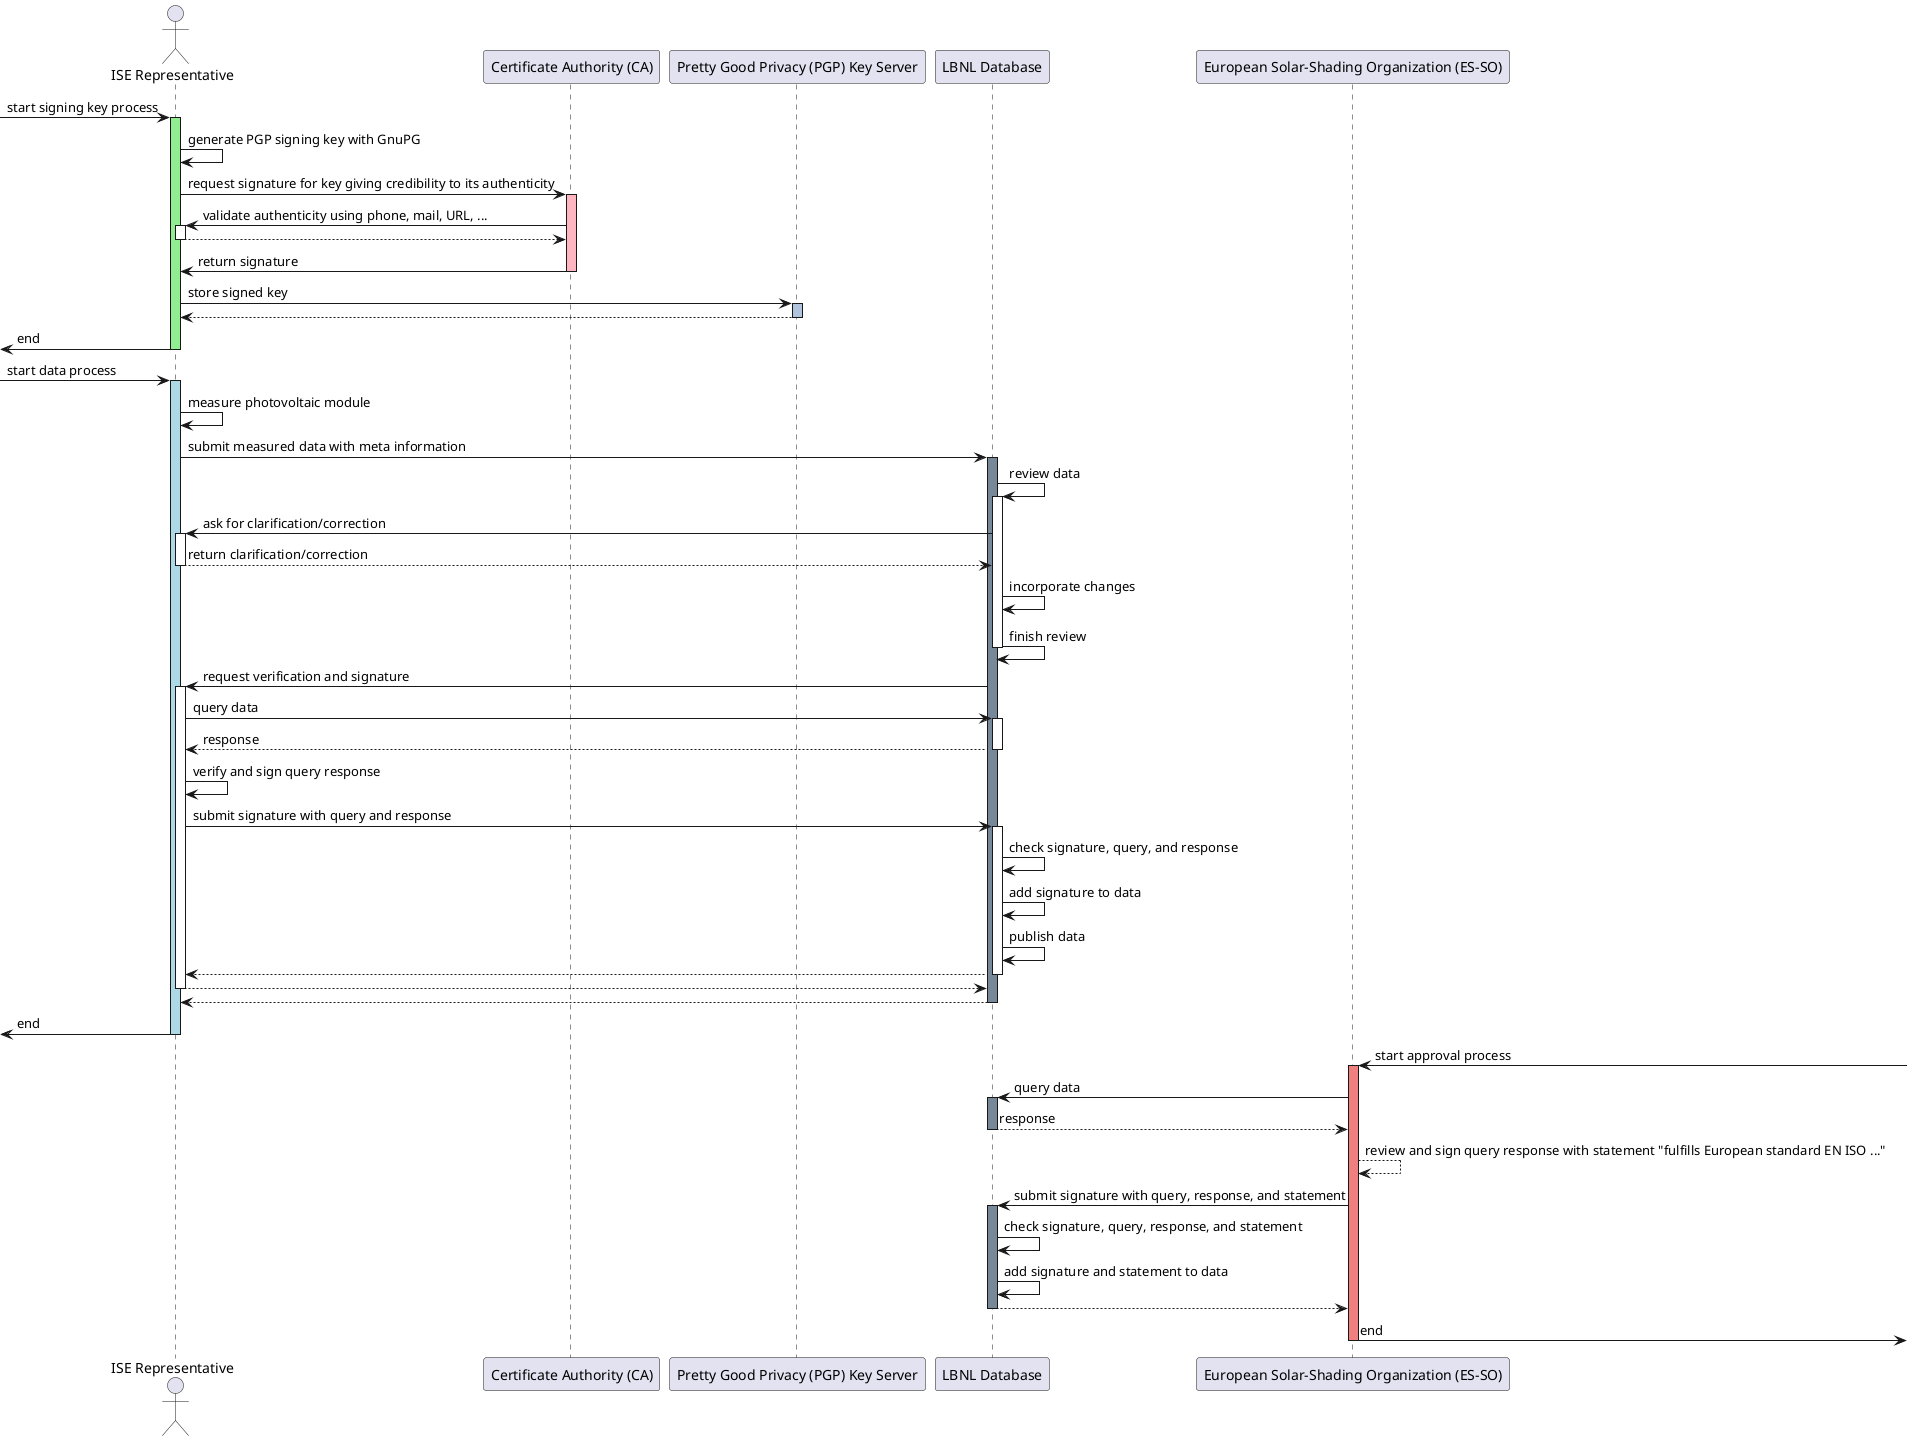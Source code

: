 @startuml "Approvals"

actor "ISE Representative" as User
participant "Certificate Authority (CA)" as CertificateAuthority
participant "Pretty Good Privacy (PGP) Key Server" as PgpKeyServer
participant "LBNL Database" as Database
participant "European Solar-Shading Organization (ES-SO)" as Esso

[-> User: start signing key process
activate User #LightGreen

User -> User: generate PGP signing key with GnuPG
User -> CertificateAuthority: request signature for key giving credibility to its authenticity
activate CertificateAuthority #LightPink

CertificateAuthority -> User: validate authenticity using phone, mail, URL, ...
activate User
User --> CertificateAuthority
deactivate User
CertificateAuthority -> User: return signature
deactivate CertificateAuthority

User -> PgpKeyServer: store signed key
activate PgpKeyServer #LightSteelBlue
PgpKeyServer --> User
deactivate PgpKeyServer
[<- User: end
deactivate User

[-> User: start data process
activate User #LightBlue
User -> User: measure photovoltaic module

User -> Database: submit measured data with meta information
activate Database #LightSlateGray
Database -> Database: review data
activate Database
Database -> User: ask for clarification/correction
activate User
User --> Database: return clarification/correction
deactivate User
Database -> Database: incorporate changes
Database -> Database: finish review
deactivate Database
Database -> User: request verification and signature
activate User

User -> Database: query data
activate Database
Database --> User: response
deactivate Database

User -> User: verify and sign query response

User -> Database: submit signature with query and response
activate Database
Database -> Database: check signature, query, and response
Database -> Database: add signature to data
Database -> Database: publish data
Database --> User
deactivate Database
User --> Database
deactivate User

Database --> User
deactivate Database

[<- User: end
deactivate User

Esso <-]: start approval process
activate Esso #LightCoral
Database <- Esso: query data
activate Database #LightSlateGray
Database --> Esso: response
deactivate Database

Esso --> Esso: review and sign query response with statement "fulfills European standard EN ISO ..."
Database <- Esso: submit signature with query, response, and statement
activate Database #LightSlateGray
Database -> Database: check signature, query, response, and statement
Database -> Database: add signature and statement to data
Database --> Esso
deactivate Database
Esso ->]: end
deactivate Esso

deactivate User

@enduml